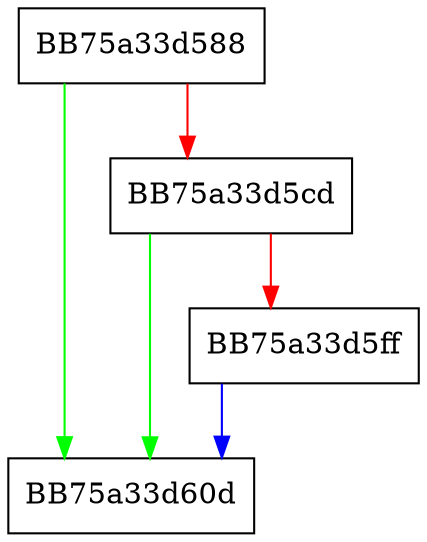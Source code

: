 digraph GetParamCount {
  node [shape="box"];
  graph [splines=ortho];
  BB75a33d588 -> BB75a33d60d [color="green"];
  BB75a33d588 -> BB75a33d5cd [color="red"];
  BB75a33d5cd -> BB75a33d60d [color="green"];
  BB75a33d5cd -> BB75a33d5ff [color="red"];
  BB75a33d5ff -> BB75a33d60d [color="blue"];
}